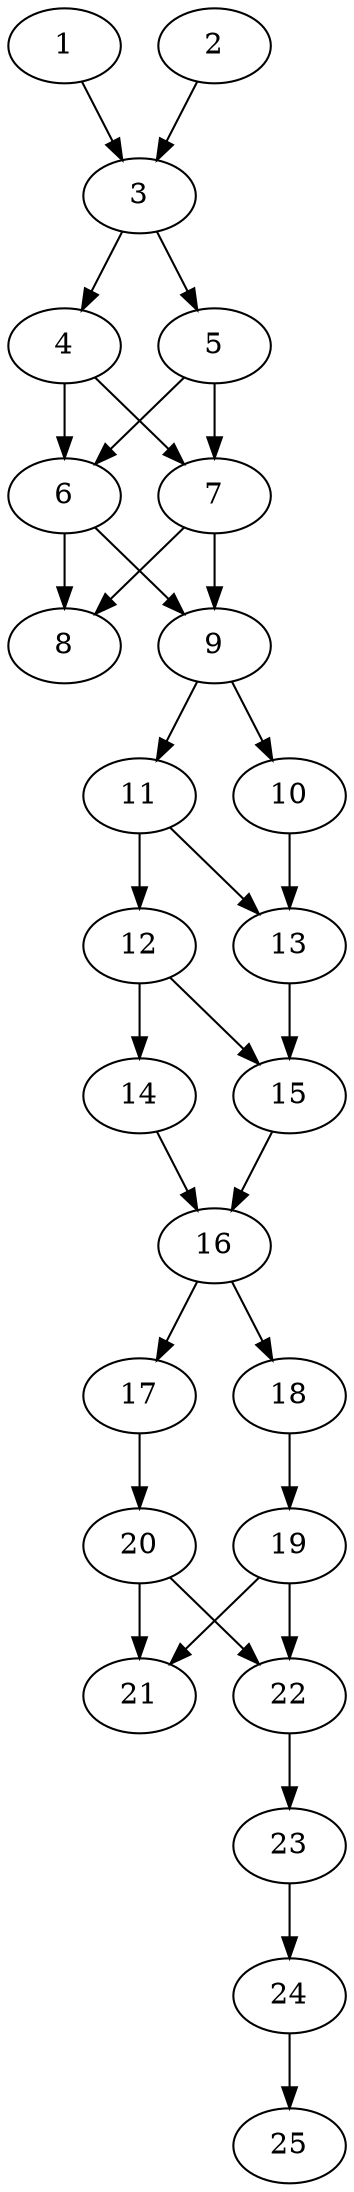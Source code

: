 // DAG automatically generated by daggen at Thu Oct  3 14:00:39 2019
// ./daggen --dot -n 25 --ccr 0.5 --fat 0.3 --regular 0.5 --density 0.7 --mindata 5242880 --maxdata 52428800 
digraph G {
  1 [size="67895296", alpha="0.08", expect_size="33947648"] 
  1 -> 3 [size ="33947648"]
  2 [size="65521664", alpha="0.15", expect_size="32760832"] 
  2 -> 3 [size ="32760832"]
  3 [size="33654784", alpha="0.02", expect_size="16827392"] 
  3 -> 4 [size ="16827392"]
  3 -> 5 [size ="16827392"]
  4 [size="59979776", alpha="0.02", expect_size="29989888"] 
  4 -> 6 [size ="29989888"]
  4 -> 7 [size ="29989888"]
  5 [size="29802496", alpha="0.12", expect_size="14901248"] 
  5 -> 6 [size ="14901248"]
  5 -> 7 [size ="14901248"]
  6 [size="86130688", alpha="0.17", expect_size="43065344"] 
  6 -> 8 [size ="43065344"]
  6 -> 9 [size ="43065344"]
  7 [size="40255488", alpha="0.09", expect_size="20127744"] 
  7 -> 8 [size ="20127744"]
  7 -> 9 [size ="20127744"]
  8 [size="91258880", alpha="0.03", expect_size="45629440"] 
  9 [size="26652672", alpha="0.15", expect_size="13326336"] 
  9 -> 10 [size ="13326336"]
  9 -> 11 [size ="13326336"]
  10 [size="95731712", alpha="0.20", expect_size="47865856"] 
  10 -> 13 [size ="47865856"]
  11 [size="55785472", alpha="0.02", expect_size="27892736"] 
  11 -> 12 [size ="27892736"]
  11 -> 13 [size ="27892736"]
  12 [size="95524864", alpha="0.12", expect_size="47762432"] 
  12 -> 14 [size ="47762432"]
  12 -> 15 [size ="47762432"]
  13 [size="74053632", alpha="0.15", expect_size="37026816"] 
  13 -> 15 [size ="37026816"]
  14 [size="85428224", alpha="0.01", expect_size="42714112"] 
  14 -> 16 [size ="42714112"]
  15 [size="94492672", alpha="0.03", expect_size="47246336"] 
  15 -> 16 [size ="47246336"]
  16 [size="57634816", alpha="0.17", expect_size="28817408"] 
  16 -> 17 [size ="28817408"]
  16 -> 18 [size ="28817408"]
  17 [size="44290048", alpha="0.09", expect_size="22145024"] 
  17 -> 20 [size ="22145024"]
  18 [size="84934656", alpha="0.01", expect_size="42467328"] 
  18 -> 19 [size ="42467328"]
  19 [size="99420160", alpha="0.08", expect_size="49710080"] 
  19 -> 21 [size ="49710080"]
  19 -> 22 [size ="49710080"]
  20 [size="76681216", alpha="0.17", expect_size="38340608"] 
  20 -> 21 [size ="38340608"]
  20 -> 22 [size ="38340608"]
  21 [size="75896832", alpha="0.19", expect_size="37948416"] 
  22 [size="84445184", alpha="0.12", expect_size="42222592"] 
  22 -> 23 [size ="42222592"]
  23 [size="45025280", alpha="0.11", expect_size="22512640"] 
  23 -> 24 [size ="22512640"]
  24 [size="22693888", alpha="0.19", expect_size="11346944"] 
  24 -> 25 [size ="11346944"]
  25 [size="28712960", alpha="0.12", expect_size="14356480"] 
}
